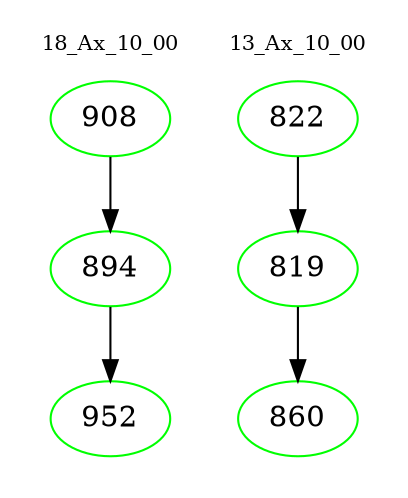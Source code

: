 digraph{
subgraph cluster_0 {
color = white
label = "18_Ax_10_00";
fontsize=10;
T0_908 [label="908", color="green"]
T0_908 -> T0_894 [color="black"]
T0_894 [label="894", color="green"]
T0_894 -> T0_952 [color="black"]
T0_952 [label="952", color="green"]
}
subgraph cluster_1 {
color = white
label = "13_Ax_10_00";
fontsize=10;
T1_822 [label="822", color="green"]
T1_822 -> T1_819 [color="black"]
T1_819 [label="819", color="green"]
T1_819 -> T1_860 [color="black"]
T1_860 [label="860", color="green"]
}
}
